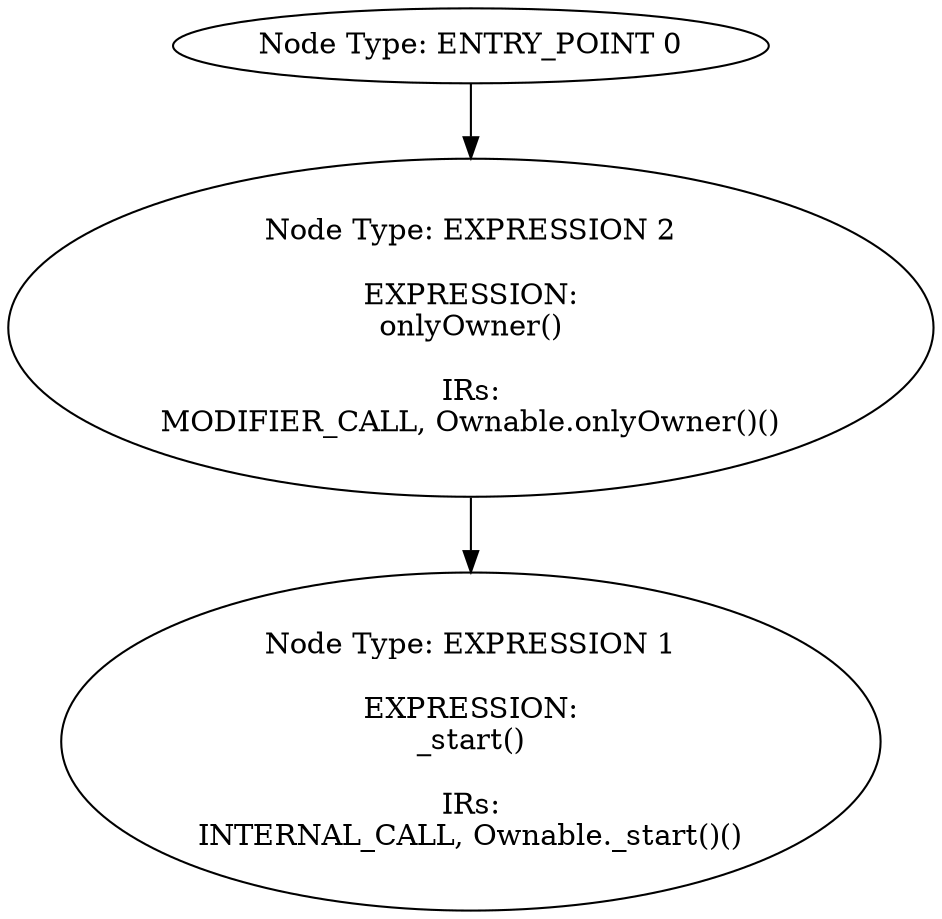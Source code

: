 digraph{
0[label="Node Type: ENTRY_POINT 0
"];
0->2;
1[label="Node Type: EXPRESSION 1

EXPRESSION:
_start()

IRs:
INTERNAL_CALL, Ownable._start()()"];
2[label="Node Type: EXPRESSION 2

EXPRESSION:
onlyOwner()

IRs:
MODIFIER_CALL, Ownable.onlyOwner()()"];
2->1;
}
